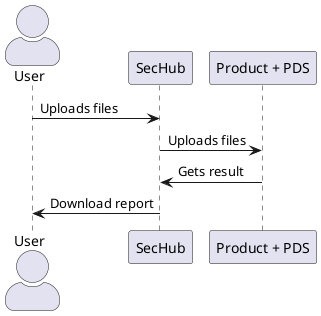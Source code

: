 @startuml
' SPDX-License-Identifier: MIT

skinparam actorStyle awesome
actor User
participant "SecHub" as secuhb
participant "Product + PDS" as pds

User -> secuhb : Uploads files
secuhb -> pds : Uploads files
pds -> secuhb : Gets result
secuhb -> User : Download report

@enduml